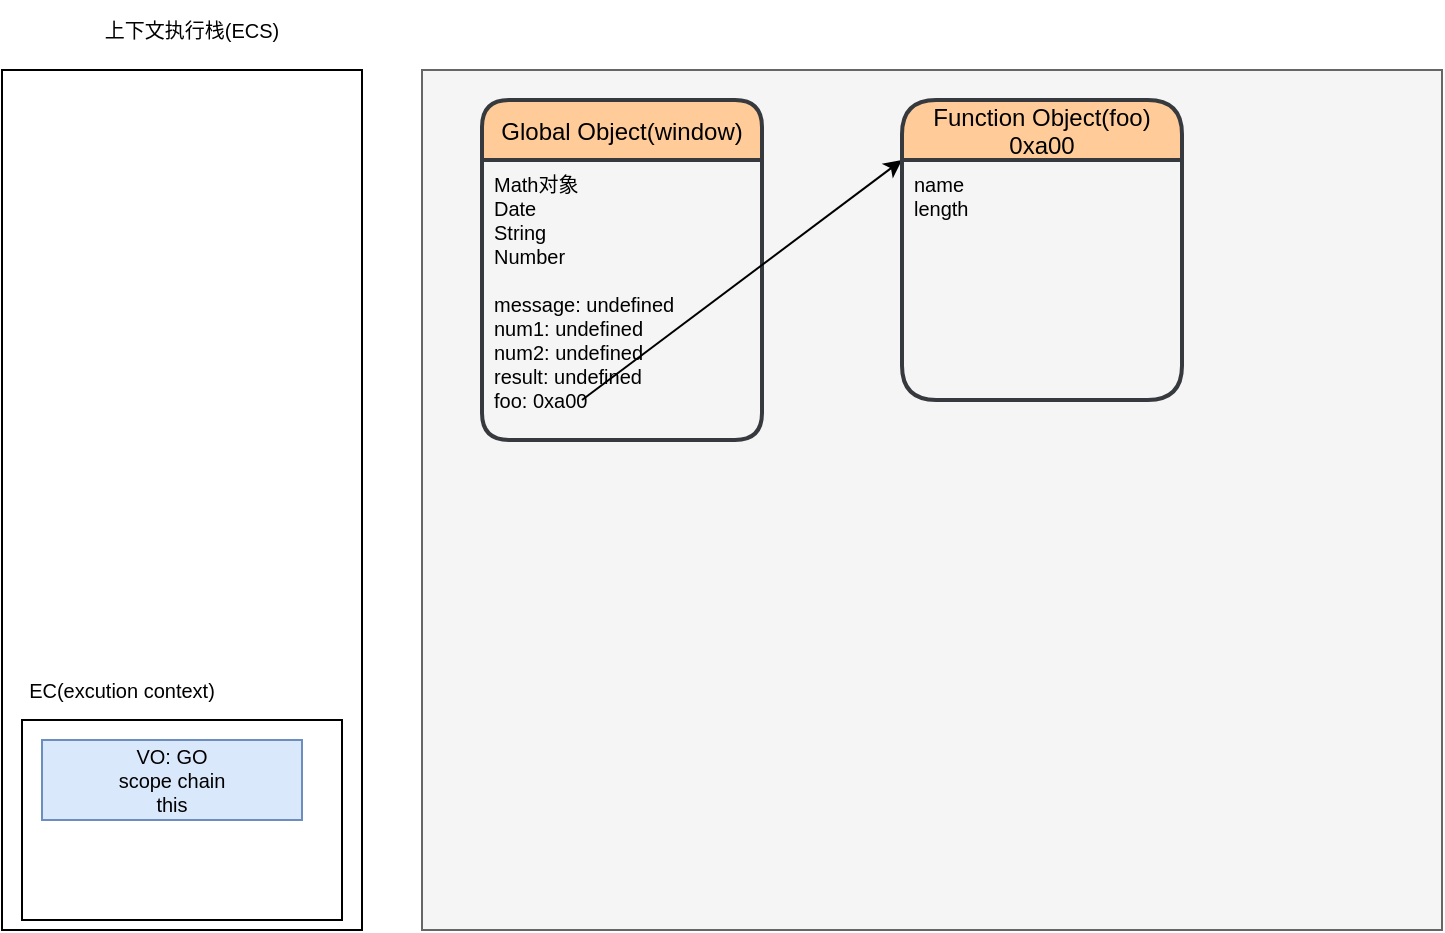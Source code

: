 <mxfile>
    <diagram id="uLGjIXd_daF9JAu25Qmv" name="执行前">
        <mxGraphModel dx="786" dy="461" grid="1" gridSize="10" guides="1" tooltips="1" connect="1" arrows="1" fold="1" page="1" pageScale="1" pageWidth="827" pageHeight="1169" math="0" shadow="0">
            <root>
                <mxCell id="0"/>
                <mxCell id="1" parent="0"/>
                <mxCell id="2" value="" style="rounded=0;whiteSpace=wrap;html=1;" parent="1" vertex="1">
                    <mxGeometry x="40" y="155" width="180" height="430" as="geometry"/>
                </mxCell>
                <mxCell id="3" value="" style="rounded=0;whiteSpace=wrap;html=1;fillColor=#f5f5f5;strokeColor=#666666;fontColor=#333333;" parent="1" vertex="1">
                    <mxGeometry x="250" y="155" width="510" height="430" as="geometry"/>
                </mxCell>
                <mxCell id="14" value="Global Object(window)" style="swimlane;childLayout=stackLayout;horizontal=1;startSize=30;horizontalStack=0;rounded=1;fontSize=12;fontStyle=0;strokeWidth=2;resizeParent=0;resizeLast=1;shadow=0;dashed=0;align=center;fillColor=#ffcc99;strokeColor=#36393d;" parent="1" vertex="1">
                    <mxGeometry x="280" y="170" width="140" height="170" as="geometry"/>
                </mxCell>
                <mxCell id="15" value="Math对象&#10;Date&#10;String&#10;Number&#10;&#10;message: undefined&#10;num1: undefined&#10;num2: undefined&#10;result: undefined&#10;foo: 0xa00" style="align=left;strokeColor=none;fillColor=none;spacingLeft=4;fontSize=10;verticalAlign=top;resizable=0;rotatable=0;part=1;" parent="14" vertex="1">
                    <mxGeometry y="30" width="140" height="140" as="geometry"/>
                </mxCell>
                <mxCell id="21" value="" style="endArrow=classic;html=1;fontSize=10;entryX=0;entryY=0;entryDx=0;entryDy=0;" parent="14" target="20" edge="1">
                    <mxGeometry width="50" height="50" relative="1" as="geometry">
                        <mxPoint x="50" y="150" as="sourcePoint"/>
                        <mxPoint x="100" y="110" as="targetPoint"/>
                    </mxGeometry>
                </mxCell>
                <mxCell id="16" value="上下文执行栈(ECS)" style="text;html=1;strokeColor=none;fillColor=none;align=center;verticalAlign=middle;whiteSpace=wrap;rounded=0;fontSize=10;" parent="1" vertex="1">
                    <mxGeometry x="90" y="120" width="90" height="30" as="geometry"/>
                </mxCell>
                <mxCell id="17" value="" style="rounded=0;whiteSpace=wrap;html=1;fontSize=10;" parent="1" vertex="1">
                    <mxGeometry x="50" y="480" width="160" height="100" as="geometry"/>
                </mxCell>
                <mxCell id="18" value="EC(excution context)" style="text;html=1;strokeColor=none;fillColor=none;align=center;verticalAlign=middle;whiteSpace=wrap;rounded=0;fontSize=10;" parent="1" vertex="1">
                    <mxGeometry x="50" y="450" width="100" height="30" as="geometry"/>
                </mxCell>
                <mxCell id="19" value="Function Object(foo)&#10;0xa00" style="swimlane;childLayout=stackLayout;horizontal=1;startSize=30;horizontalStack=0;rounded=1;fontSize=12;fontStyle=0;strokeWidth=2;resizeParent=0;resizeLast=1;shadow=0;dashed=0;align=center;fillColor=#ffcc99;strokeColor=#36393d;arcSize=19;" parent="1" vertex="1">
                    <mxGeometry x="490" y="170" width="140" height="150" as="geometry"/>
                </mxCell>
                <mxCell id="20" value="name&#10;length" style="align=left;strokeColor=none;fillColor=none;spacingLeft=4;fontSize=10;verticalAlign=top;resizable=0;rotatable=0;part=1;" parent="19" vertex="1">
                    <mxGeometry y="30" width="140" height="120" as="geometry"/>
                </mxCell>
                <mxCell id="22" value="VO: GO&lt;br&gt;scope chain&lt;br&gt;this" style="rounded=0;whiteSpace=wrap;html=1;fontSize=10;fillColor=#dae8fc;strokeColor=#6c8ebf;" parent="1" vertex="1">
                    <mxGeometry x="60" y="490" width="130" height="40" as="geometry"/>
                </mxCell>
            </root>
        </mxGraphModel>
    </diagram>
    <diagram name="开始执行代码" id="vZLwUPT7dp6nYE_m62_J">
        <mxGraphModel dx="786" dy="461" grid="1" gridSize="10" guides="1" tooltips="1" connect="1" arrows="1" fold="1" page="1" pageScale="1" pageWidth="827" pageHeight="1169" math="0" shadow="0">
            <root>
                <mxCell id="XxNeRo8qAN6Skskvx6Yg-0"/>
                <mxCell id="XxNeRo8qAN6Skskvx6Yg-1" parent="XxNeRo8qAN6Skskvx6Yg-0"/>
                <mxCell id="XxNeRo8qAN6Skskvx6Yg-2" value="" style="rounded=0;whiteSpace=wrap;html=1;" parent="XxNeRo8qAN6Skskvx6Yg-1" vertex="1">
                    <mxGeometry x="40" y="155" width="180" height="430" as="geometry"/>
                </mxCell>
                <mxCell id="XxNeRo8qAN6Skskvx6Yg-3" value="" style="rounded=0;whiteSpace=wrap;html=1;fillColor=#f5f5f5;strokeColor=#666666;fontColor=#333333;" parent="XxNeRo8qAN6Skskvx6Yg-1" vertex="1">
                    <mxGeometry x="250" y="155" width="510" height="430" as="geometry"/>
                </mxCell>
                <mxCell id="XxNeRo8qAN6Skskvx6Yg-4" value="Global Object(window)" style="swimlane;childLayout=stackLayout;horizontal=1;startSize=30;horizontalStack=0;rounded=1;fontSize=12;fontStyle=0;strokeWidth=2;resizeParent=0;resizeLast=1;shadow=0;dashed=0;align=center;fillColor=#ffcc99;strokeColor=#36393d;" parent="XxNeRo8qAN6Skskvx6Yg-1" vertex="1">
                    <mxGeometry x="280" y="170" width="140" height="170" as="geometry"/>
                </mxCell>
                <mxCell id="XxNeRo8qAN6Skskvx6Yg-5" value="Math对象&#10;Date&#10;String&#10;Number&#10;&#10;foo: 0xa00&#10;message: &quot;Global Message&quot;&#10;num1: 10&#10;num2: 20&#10;result: 30&#10;" style="align=left;strokeColor=none;fillColor=none;spacingLeft=4;fontSize=10;verticalAlign=top;resizable=0;rotatable=0;part=1;" parent="XxNeRo8qAN6Skskvx6Yg-4" vertex="1">
                    <mxGeometry y="30" width="140" height="140" as="geometry"/>
                </mxCell>
                <mxCell id="XxNeRo8qAN6Skskvx6Yg-6" value="" style="endArrow=classic;html=1;fontSize=10;entryX=0;entryY=0;entryDx=0;entryDy=0;" parent="XxNeRo8qAN6Skskvx6Yg-4" target="XxNeRo8qAN6Skskvx6Yg-11" edge="1">
                    <mxGeometry width="50" height="50" relative="1" as="geometry">
                        <mxPoint x="50" y="150" as="sourcePoint"/>
                        <mxPoint x="100" y="110" as="targetPoint"/>
                    </mxGeometry>
                </mxCell>
                <mxCell id="XxNeRo8qAN6Skskvx6Yg-7" value="上下文执行栈(ECS)" style="text;html=1;strokeColor=none;fillColor=none;align=center;verticalAlign=middle;whiteSpace=wrap;rounded=0;fontSize=10;" parent="XxNeRo8qAN6Skskvx6Yg-1" vertex="1">
                    <mxGeometry x="90" y="120" width="90" height="30" as="geometry"/>
                </mxCell>
                <mxCell id="XxNeRo8qAN6Skskvx6Yg-8" value="" style="rounded=0;whiteSpace=wrap;html=1;fontSize=10;" parent="XxNeRo8qAN6Skskvx6Yg-1" vertex="1">
                    <mxGeometry x="50" y="480" width="160" height="100" as="geometry"/>
                </mxCell>
                <mxCell id="XxNeRo8qAN6Skskvx6Yg-9" value="EC(excution context)" style="text;html=1;strokeColor=none;fillColor=none;align=center;verticalAlign=middle;whiteSpace=wrap;rounded=0;fontSize=10;" parent="XxNeRo8qAN6Skskvx6Yg-1" vertex="1">
                    <mxGeometry x="50" y="450" width="100" height="30" as="geometry"/>
                </mxCell>
                <mxCell id="XxNeRo8qAN6Skskvx6Yg-10" value="Function Object(foo)&#10;0xa00" style="swimlane;childLayout=stackLayout;horizontal=1;startSize=30;horizontalStack=0;rounded=1;fontSize=12;fontStyle=0;strokeWidth=2;resizeParent=0;resizeLast=1;shadow=0;dashed=0;align=center;fillColor=#ffcc99;strokeColor=#36393d;arcSize=19;" parent="XxNeRo8qAN6Skskvx6Yg-1" vertex="1">
                    <mxGeometry x="490" y="170" width="140" height="150" as="geometry"/>
                </mxCell>
                <mxCell id="XxNeRo8qAN6Skskvx6Yg-11" value="name&#10;length" style="align=left;strokeColor=none;fillColor=none;spacingLeft=4;fontSize=10;verticalAlign=top;resizable=0;rotatable=0;part=1;" parent="XxNeRo8qAN6Skskvx6Yg-10" vertex="1">
                    <mxGeometry y="30" width="140" height="120" as="geometry"/>
                </mxCell>
                <mxCell id="XxNeRo8qAN6Skskvx6Yg-12" value="VO: GO&lt;br&gt;scope chain&lt;br&gt;this" style="rounded=0;whiteSpace=wrap;html=1;fontSize=10;fillColor=#dae8fc;strokeColor=#6c8ebf;" parent="XxNeRo8qAN6Skskvx6Yg-1" vertex="1">
                    <mxGeometry x="60" y="490" width="130" height="40" as="geometry"/>
                </mxCell>
            </root>
        </mxGraphModel>
    </diagram>
</mxfile>